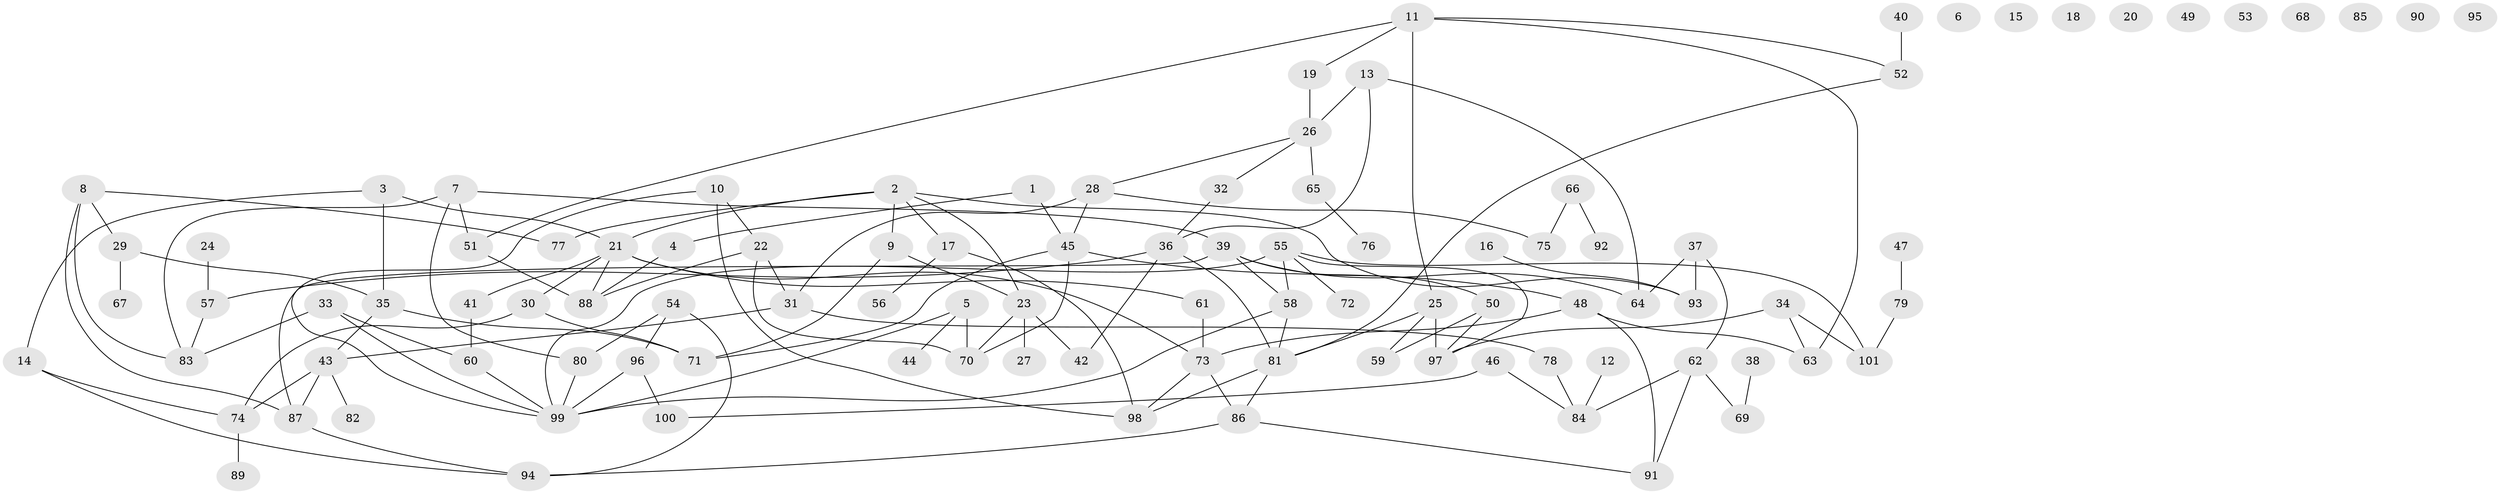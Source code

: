// coarse degree distribution, {2: 0.11940298507462686, 6: 0.08955223880597014, 4: 0.14925373134328357, 5: 0.14925373134328357, 0: 0.14925373134328357, 3: 0.13432835820895522, 1: 0.14925373134328357, 7: 0.04477611940298507, 8: 0.014925373134328358}
// Generated by graph-tools (version 1.1) at 2025/41/03/06/25 10:41:19]
// undirected, 101 vertices, 140 edges
graph export_dot {
graph [start="1"]
  node [color=gray90,style=filled];
  1;
  2;
  3;
  4;
  5;
  6;
  7;
  8;
  9;
  10;
  11;
  12;
  13;
  14;
  15;
  16;
  17;
  18;
  19;
  20;
  21;
  22;
  23;
  24;
  25;
  26;
  27;
  28;
  29;
  30;
  31;
  32;
  33;
  34;
  35;
  36;
  37;
  38;
  39;
  40;
  41;
  42;
  43;
  44;
  45;
  46;
  47;
  48;
  49;
  50;
  51;
  52;
  53;
  54;
  55;
  56;
  57;
  58;
  59;
  60;
  61;
  62;
  63;
  64;
  65;
  66;
  67;
  68;
  69;
  70;
  71;
  72;
  73;
  74;
  75;
  76;
  77;
  78;
  79;
  80;
  81;
  82;
  83;
  84;
  85;
  86;
  87;
  88;
  89;
  90;
  91;
  92;
  93;
  94;
  95;
  96;
  97;
  98;
  99;
  100;
  101;
  1 -- 4;
  1 -- 45;
  2 -- 9;
  2 -- 17;
  2 -- 21;
  2 -- 23;
  2 -- 77;
  2 -- 93;
  3 -- 14;
  3 -- 21;
  3 -- 35;
  4 -- 88;
  5 -- 44;
  5 -- 70;
  5 -- 99;
  7 -- 39;
  7 -- 51;
  7 -- 80;
  7 -- 83;
  8 -- 29;
  8 -- 77;
  8 -- 83;
  8 -- 87;
  9 -- 23;
  9 -- 71;
  10 -- 22;
  10 -- 98;
  10 -- 99;
  11 -- 19;
  11 -- 25;
  11 -- 51;
  11 -- 52;
  11 -- 63;
  12 -- 84;
  13 -- 26;
  13 -- 36;
  13 -- 64;
  14 -- 74;
  14 -- 94;
  16 -- 93;
  17 -- 56;
  17 -- 98;
  19 -- 26;
  21 -- 30;
  21 -- 41;
  21 -- 61;
  21 -- 73;
  21 -- 88;
  22 -- 31;
  22 -- 70;
  22 -- 88;
  23 -- 27;
  23 -- 42;
  23 -- 70;
  24 -- 57;
  25 -- 59;
  25 -- 81;
  25 -- 97;
  26 -- 28;
  26 -- 32;
  26 -- 65;
  28 -- 31;
  28 -- 45;
  28 -- 75;
  29 -- 35;
  29 -- 67;
  30 -- 71;
  30 -- 74;
  31 -- 43;
  31 -- 78;
  32 -- 36;
  33 -- 60;
  33 -- 83;
  33 -- 99;
  34 -- 63;
  34 -- 97;
  34 -- 101;
  35 -- 43;
  35 -- 71;
  36 -- 42;
  36 -- 57;
  36 -- 81;
  37 -- 62;
  37 -- 64;
  37 -- 93;
  38 -- 69;
  39 -- 50;
  39 -- 58;
  39 -- 64;
  39 -- 87;
  40 -- 52;
  41 -- 60;
  43 -- 74;
  43 -- 82;
  43 -- 87;
  45 -- 48;
  45 -- 70;
  45 -- 71;
  46 -- 84;
  46 -- 100;
  47 -- 79;
  48 -- 63;
  48 -- 73;
  48 -- 91;
  50 -- 59;
  50 -- 97;
  51 -- 88;
  52 -- 81;
  54 -- 80;
  54 -- 94;
  54 -- 96;
  55 -- 58;
  55 -- 72;
  55 -- 97;
  55 -- 99;
  55 -- 101;
  57 -- 83;
  58 -- 81;
  58 -- 99;
  60 -- 99;
  61 -- 73;
  62 -- 69;
  62 -- 84;
  62 -- 91;
  65 -- 76;
  66 -- 75;
  66 -- 92;
  73 -- 86;
  73 -- 98;
  74 -- 89;
  78 -- 84;
  79 -- 101;
  80 -- 99;
  81 -- 86;
  81 -- 98;
  86 -- 91;
  86 -- 94;
  87 -- 94;
  96 -- 99;
  96 -- 100;
}
